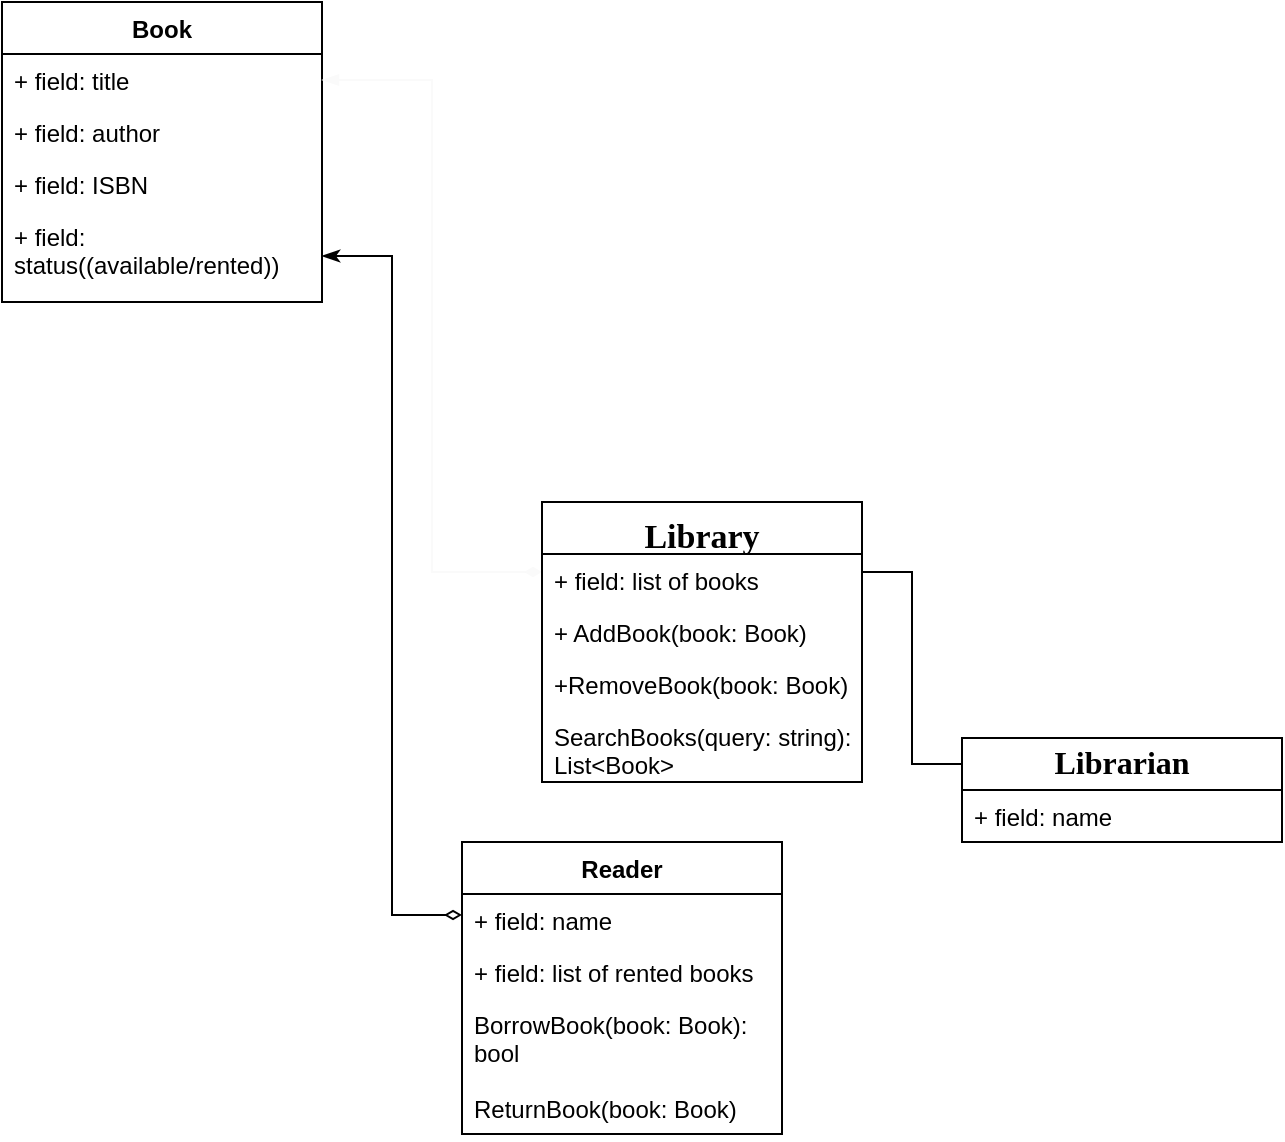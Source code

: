 <mxfile version="24.6.4" type="device" pages="2">
  <diagram name="Страница — 1" id="wqXx6HZkd2bfyDG6O0J_">
    <mxGraphModel dx="1050" dy="621" grid="1" gridSize="10" guides="1" tooltips="1" connect="1" arrows="1" fold="1" page="1" pageScale="1" pageWidth="827" pageHeight="1169" math="0" shadow="0">
      <root>
        <mxCell id="0" />
        <mxCell id="1" parent="0" />
        <mxCell id="cWGE_wNNnHL9LHC1gUun-1" value="Book" style="swimlane;fontStyle=1;align=center;verticalAlign=top;childLayout=stackLayout;horizontal=1;startSize=26;horizontalStack=0;resizeParent=1;resizeParentMax=0;resizeLast=0;collapsible=1;marginBottom=0;whiteSpace=wrap;html=1;" parent="1" vertex="1">
          <mxGeometry x="40" y="30" width="160" height="150" as="geometry" />
        </mxCell>
        <mxCell id="cWGE_wNNnHL9LHC1gUun-2" value="+ field: title" style="text;strokeColor=none;fillColor=none;align=left;verticalAlign=top;spacingLeft=4;spacingRight=4;overflow=hidden;rotatable=0;points=[[0,0.5],[1,0.5]];portConstraint=eastwest;whiteSpace=wrap;html=1;" parent="cWGE_wNNnHL9LHC1gUun-1" vertex="1">
          <mxGeometry y="26" width="160" height="26" as="geometry" />
        </mxCell>
        <mxCell id="cWGE_wNNnHL9LHC1gUun-8" value="+ field: author" style="text;strokeColor=none;fillColor=none;align=left;verticalAlign=top;spacingLeft=4;spacingRight=4;overflow=hidden;rotatable=0;points=[[0,0.5],[1,0.5]];portConstraint=eastwest;whiteSpace=wrap;html=1;" parent="cWGE_wNNnHL9LHC1gUun-1" vertex="1">
          <mxGeometry y="52" width="160" height="26" as="geometry" />
        </mxCell>
        <mxCell id="cWGE_wNNnHL9LHC1gUun-7" value="+ field: ISBN" style="text;strokeColor=none;fillColor=none;align=left;verticalAlign=top;spacingLeft=4;spacingRight=4;overflow=hidden;rotatable=0;points=[[0,0.5],[1,0.5]];portConstraint=eastwest;whiteSpace=wrap;html=1;" parent="cWGE_wNNnHL9LHC1gUun-1" vertex="1">
          <mxGeometry y="78" width="160" height="26" as="geometry" />
        </mxCell>
        <mxCell id="cWGE_wNNnHL9LHC1gUun-6" value="+ field: status((available/rented))" style="text;strokeColor=none;fillColor=none;align=left;verticalAlign=top;spacingLeft=4;spacingRight=4;overflow=hidden;rotatable=0;points=[[0,0.5],[1,0.5]];portConstraint=eastwest;whiteSpace=wrap;html=1;" parent="cWGE_wNNnHL9LHC1gUun-1" vertex="1">
          <mxGeometry y="104" width="160" height="46" as="geometry" />
        </mxCell>
        <mxCell id="cWGE_wNNnHL9LHC1gUun-25" style="edgeStyle=orthogonalEdgeStyle;rounded=0;orthogonalLoop=1;jettySize=auto;html=1;exitX=0;exitY=0.25;exitDx=0;exitDy=0;entryX=1;entryY=0.5;entryDx=0;entryDy=0;endArrow=classicThin;endFill=1;startArrow=diamondThin;startFill=0;" parent="1" source="cWGE_wNNnHL9LHC1gUun-9" target="cWGE_wNNnHL9LHC1gUun-6" edge="1">
          <mxGeometry relative="1" as="geometry">
            <mxPoint x="390" y="120" as="targetPoint" />
          </mxGeometry>
        </mxCell>
        <mxCell id="cWGE_wNNnHL9LHC1gUun-9" value="Reader" style="swimlane;fontStyle=1;align=center;verticalAlign=top;childLayout=stackLayout;horizontal=1;startSize=26;horizontalStack=0;resizeParent=1;resizeParentMax=0;resizeLast=0;collapsible=1;marginBottom=0;whiteSpace=wrap;html=1;" parent="1" vertex="1">
          <mxGeometry x="270" y="450" width="160" height="146" as="geometry" />
        </mxCell>
        <mxCell id="cWGE_wNNnHL9LHC1gUun-10" value="+ field: name" style="text;strokeColor=none;fillColor=none;align=left;verticalAlign=top;spacingLeft=4;spacingRight=4;overflow=hidden;rotatable=0;points=[[0,0.5],[1,0.5]];portConstraint=eastwest;whiteSpace=wrap;html=1;" parent="cWGE_wNNnHL9LHC1gUun-9" vertex="1">
          <mxGeometry y="26" width="160" height="26" as="geometry" />
        </mxCell>
        <mxCell id="cWGE_wNNnHL9LHC1gUun-11" value="+ field: list of rented books" style="text;strokeColor=none;fillColor=none;align=left;verticalAlign=top;spacingLeft=4;spacingRight=4;overflow=hidden;rotatable=0;points=[[0,0.5],[1,0.5]];portConstraint=eastwest;whiteSpace=wrap;html=1;" parent="cWGE_wNNnHL9LHC1gUun-9" vertex="1">
          <mxGeometry y="52" width="160" height="26" as="geometry" />
        </mxCell>
        <mxCell id="cWGE_wNNnHL9LHC1gUun-31" value="BorrowBook(book: Book): bool&amp;nbsp;" style="text;strokeColor=none;fillColor=none;align=left;verticalAlign=top;spacingLeft=4;spacingRight=4;overflow=hidden;rotatable=0;points=[[0,0.5],[1,0.5]];portConstraint=eastwest;whiteSpace=wrap;html=1;" parent="cWGE_wNNnHL9LHC1gUun-9" vertex="1">
          <mxGeometry y="78" width="160" height="42" as="geometry" />
        </mxCell>
        <mxCell id="cWGE_wNNnHL9LHC1gUun-30" value="ReturnBook(book: Book)" style="text;strokeColor=none;fillColor=none;align=left;verticalAlign=top;spacingLeft=4;spacingRight=4;overflow=hidden;rotatable=0;points=[[0,0.5],[1,0.5]];portConstraint=eastwest;whiteSpace=wrap;html=1;" parent="cWGE_wNNnHL9LHC1gUun-9" vertex="1">
          <mxGeometry y="120" width="160" height="26" as="geometry" />
        </mxCell>
        <mxCell id="cWGE_wNNnHL9LHC1gUun-26" style="edgeStyle=orthogonalEdgeStyle;rounded=0;orthogonalLoop=1;jettySize=auto;html=1;exitX=0;exitY=0.25;exitDx=0;exitDy=0;entryX=1;entryY=0.25;entryDx=0;entryDy=0;endArrow=none;endFill=0;" parent="1" source="cWGE_wNNnHL9LHC1gUun-16" target="cWGE_wNNnHL9LHC1gUun-21" edge="1">
          <mxGeometry relative="1" as="geometry" />
        </mxCell>
        <mxCell id="cWGE_wNNnHL9LHC1gUun-16" value="&lt;div style=&quot;&quot;&gt;&lt;b style=&quot;background-color: initial;&quot;&gt;&lt;span style=&quot;line-height: 107%; font-family: &amp;quot;Times New Roman&amp;quot;, serif;&quot; lang=&quot;EN-US&quot;&gt;&lt;font style=&quot;font-size: 16px;&quot;&gt;Librarian&lt;/font&gt;&lt;/span&gt;&lt;/b&gt;&lt;/div&gt;&lt;span style=&quot;font-size:14.0pt;line-height:107%;font-family:&amp;quot;Times New Roman&amp;quot;,serif;&lt;br/&gt;mso-fareast-font-family:Calibri;mso-fareast-theme-font:minor-latin;mso-ansi-language:&lt;br/&gt;EN-US;mso-fareast-language:EN-US;mso-bidi-language:AR-SA;mso-bidi-font-style:&lt;br/&gt;italic&quot; lang=&quot;EN-US&quot;&gt;&lt;/span&gt;" style="swimlane;fontStyle=1;align=center;verticalAlign=top;childLayout=stackLayout;horizontal=1;startSize=26;horizontalStack=0;resizeParent=1;resizeParentMax=0;resizeLast=0;collapsible=1;marginBottom=0;whiteSpace=wrap;html=1;" parent="1" vertex="1">
          <mxGeometry x="520" y="398" width="160" height="52" as="geometry" />
        </mxCell>
        <mxCell id="cWGE_wNNnHL9LHC1gUun-17" value="+ field: name" style="text;strokeColor=none;fillColor=none;align=left;verticalAlign=top;spacingLeft=4;spacingRight=4;overflow=hidden;rotatable=0;points=[[0,0.5],[1,0.5]];portConstraint=eastwest;whiteSpace=wrap;html=1;" parent="cWGE_wNNnHL9LHC1gUun-16" vertex="1">
          <mxGeometry y="26" width="160" height="26" as="geometry" />
        </mxCell>
        <mxCell id="cWGE_wNNnHL9LHC1gUun-24" style="edgeStyle=orthogonalEdgeStyle;rounded=0;orthogonalLoop=1;jettySize=auto;html=1;exitX=0;exitY=0.25;exitDx=0;exitDy=0;entryX=1;entryY=0.5;entryDx=0;entryDy=0;endArrow=blockThin;endFill=1;startArrow=diamondThin;startFill=1;strokeColor=#FAFAFA;" parent="1" source="cWGE_wNNnHL9LHC1gUun-21" target="cWGE_wNNnHL9LHC1gUun-2" edge="1">
          <mxGeometry relative="1" as="geometry" />
        </mxCell>
        <mxCell id="cWGE_wNNnHL9LHC1gUun-21" value="&lt;div style=&quot;text-align: left;&quot;&gt;&lt;b&gt;&lt;span style=&quot;line-height: 107%; font-family: &amp;quot;Times New Roman&amp;quot;, serif;&quot; lang=&quot;EN-US&quot;&gt;&lt;font style=&quot;font-size: 17px;&quot;&gt;Library&lt;/font&gt;&lt;/span&gt;&lt;/b&gt;&lt;span style=&quot;font-size:14.0pt;line-height:107%;font-family:&amp;quot;Times New Roman&amp;quot;,serif;&lt;br/&gt;mso-fareast-font-family:Calibri;mso-fareast-theme-font:minor-latin;mso-ansi-language:&lt;br/&gt;EN-US;mso-fareast-language:EN-US;mso-bidi-language:AR-SA;mso-bidi-font-style:&lt;br/&gt;italic&quot; lang=&quot;EN-US&quot;&gt;&lt;/span&gt;&lt;br&gt;&lt;/div&gt;&lt;span style=&quot;font-size:14.0pt;line-height:107%;font-family:&amp;quot;Times New Roman&amp;quot;,serif;&lt;br/&gt;mso-fareast-font-family:Calibri;mso-fareast-theme-font:minor-latin;mso-ansi-language:&lt;br/&gt;EN-US;mso-fareast-language:EN-US;mso-bidi-language:AR-SA;mso-bidi-font-style:&lt;br/&gt;italic&quot; lang=&quot;EN-US&quot;&gt;&lt;/span&gt;" style="swimlane;fontStyle=1;align=center;verticalAlign=top;childLayout=stackLayout;horizontal=1;startSize=26;horizontalStack=0;resizeParent=1;resizeParentMax=0;resizeLast=0;collapsible=1;marginBottom=0;whiteSpace=wrap;html=1;" parent="1" vertex="1">
          <mxGeometry x="310" y="280" width="160" height="140" as="geometry" />
        </mxCell>
        <mxCell id="cWGE_wNNnHL9LHC1gUun-22" value="+ field: list of books" style="text;strokeColor=none;fillColor=none;align=left;verticalAlign=top;spacingLeft=4;spacingRight=4;overflow=hidden;rotatable=0;points=[[0,0.5],[1,0.5]];portConstraint=eastwest;whiteSpace=wrap;html=1;" parent="cWGE_wNNnHL9LHC1gUun-21" vertex="1">
          <mxGeometry y="26" width="160" height="26" as="geometry" />
        </mxCell>
        <mxCell id="cWGE_wNNnHL9LHC1gUun-27" value="+ AddBook(book: Book)&amp;nbsp;" style="text;strokeColor=none;fillColor=none;align=left;verticalAlign=top;spacingLeft=4;spacingRight=4;overflow=hidden;rotatable=0;points=[[0,0.5],[1,0.5]];portConstraint=eastwest;whiteSpace=wrap;html=1;" parent="cWGE_wNNnHL9LHC1gUun-21" vertex="1">
          <mxGeometry y="52" width="160" height="26" as="geometry" />
        </mxCell>
        <mxCell id="cWGE_wNNnHL9LHC1gUun-28" value="+RemoveBook(book: Book)" style="text;strokeColor=none;fillColor=none;align=left;verticalAlign=top;spacingLeft=4;spacingRight=4;overflow=hidden;rotatable=0;points=[[0,0.5],[1,0.5]];portConstraint=eastwest;whiteSpace=wrap;html=1;" parent="cWGE_wNNnHL9LHC1gUun-21" vertex="1">
          <mxGeometry y="78" width="160" height="26" as="geometry" />
        </mxCell>
        <mxCell id="cWGE_wNNnHL9LHC1gUun-29" value="SearchBooks(query: &lt;span class=&quot;hljs-built_in&quot;&gt;string&lt;/span&gt;): List&amp;lt;Book&amp;gt;" style="text;strokeColor=none;fillColor=none;align=left;verticalAlign=top;spacingLeft=4;spacingRight=4;overflow=hidden;rotatable=0;points=[[0,0.5],[1,0.5]];portConstraint=eastwest;whiteSpace=wrap;html=1;" parent="cWGE_wNNnHL9LHC1gUun-21" vertex="1">
          <mxGeometry y="104" width="160" height="36" as="geometry" />
        </mxCell>
      </root>
    </mxGraphModel>
  </diagram>
  <diagram id="T4SQtkFlKjzSyhAdaaog" name="Страница — 2">
    <mxGraphModel dx="2442" dy="955" grid="1" gridSize="10" guides="1" tooltips="1" connect="1" arrows="1" fold="1" page="1" pageScale="1" pageWidth="827" pageHeight="1169" math="0" shadow="0">
      <root>
        <mxCell id="0" />
        <mxCell id="1" parent="0" />
        <mxCell id="2AwS7G53mEEQsgobXgS5-9" value="" style="group" parent="1" vertex="1" connectable="0">
          <mxGeometry x="360" y="10" width="320" height="320" as="geometry" />
        </mxCell>
        <mxCell id="Y7lKZa2Z6mg2ExQ0MVfJ-1" value="" style="group" vertex="1" connectable="0" parent="2AwS7G53mEEQsgobXgS5-9">
          <mxGeometry width="320" height="250" as="geometry" />
        </mxCell>
        <mxCell id="2AwS7G53mEEQsgobXgS5-1" value="&amp;nbsp;UI (User Interface)&amp;nbsp; &amp;nbsp;&amp;nbsp;" style="html=1;whiteSpace=wrap;" parent="Y7lKZa2Z6mg2ExQ0MVfJ-1" vertex="1">
          <mxGeometry width="320" height="80" as="geometry" />
        </mxCell>
        <mxCell id="2AwS7G53mEEQsgobXgS5-2" value="" style="shape=table;startSize=0;container=1;collapsible=0;childLayout=tableLayout;" parent="Y7lKZa2Z6mg2ExQ0MVfJ-1" vertex="1">
          <mxGeometry y="80" width="320" height="170" as="geometry" />
        </mxCell>
        <mxCell id="2AwS7G53mEEQsgobXgS5-3" value="" style="shape=tableRow;horizontal=0;startSize=0;swimlaneHead=0;swimlaneBody=0;strokeColor=inherit;top=0;left=0;bottom=0;right=0;collapsible=0;dropTarget=0;fillColor=none;points=[[0,0.5],[1,0.5]];portConstraint=eastwest;" parent="2AwS7G53mEEQsgobXgS5-2" vertex="1">
          <mxGeometry width="320" height="50" as="geometry" />
        </mxCell>
        <mxCell id="2AwS7G53mEEQsgobXgS5-4" value="Консольное приложение&amp;nbsp;" style="shape=partialRectangle;html=1;whiteSpace=wrap;connectable=0;strokeColor=inherit;overflow=hidden;fillColor=none;top=0;left=0;bottom=0;right=0;pointerEvents=1;" parent="2AwS7G53mEEQsgobXgS5-3" vertex="1">
          <mxGeometry width="320" height="50" as="geometry">
            <mxRectangle width="320" height="50" as="alternateBounds" />
          </mxGeometry>
        </mxCell>
        <mxCell id="2AwS7G53mEEQsgobXgS5-5" value="" style="shape=tableRow;horizontal=0;startSize=0;swimlaneHead=0;swimlaneBody=0;strokeColor=inherit;top=0;left=0;bottom=0;right=0;collapsible=0;dropTarget=0;fillColor=none;points=[[0,0.5],[1,0.5]];portConstraint=eastwest;" parent="2AwS7G53mEEQsgobXgS5-2" vertex="1">
          <mxGeometry y="50" width="320" height="40" as="geometry" />
        </mxCell>
        <mxCell id="2AwS7G53mEEQsgobXgS5-6" value="Взаимодействует с" style="shape=partialRectangle;html=1;whiteSpace=wrap;connectable=0;strokeColor=inherit;overflow=hidden;fillColor=none;top=0;left=0;bottom=0;right=0;pointerEvents=1;" parent="2AwS7G53mEEQsgobXgS5-5" vertex="1">
          <mxGeometry width="320" height="40" as="geometry">
            <mxRectangle width="320" height="40" as="alternateBounds" />
          </mxGeometry>
        </mxCell>
        <mxCell id="2AwS7G53mEEQsgobXgS5-7" style="shape=tableRow;horizontal=0;startSize=0;swimlaneHead=0;swimlaneBody=0;strokeColor=inherit;top=0;left=0;bottom=0;right=0;collapsible=0;dropTarget=0;fillColor=none;points=[[0,0.5],[1,0.5]];portConstraint=eastwest;" parent="2AwS7G53mEEQsgobXgS5-2" vertex="1">
          <mxGeometry y="90" width="320" height="80" as="geometry" />
        </mxCell>
        <mxCell id="2AwS7G53mEEQsgobXgS5-8" value="&lt;div style=&quot;&quot;&gt;&lt;span style=&quot;background-color: initial;&quot;&gt;IHotelService&lt;/span&gt;&lt;/div&gt;&lt;div style=&quot;&quot;&gt;&lt;span style=&quot;background-color: initial;&quot;&gt;IBookingService&lt;/span&gt;&lt;/div&gt;&lt;div style=&quot;&quot;&gt;&lt;span style=&quot;background-color: initial;&quot;&gt;IPaymentService&lt;/span&gt;&lt;/div&gt;&lt;div style=&quot;&quot;&gt;&lt;span style=&quot;background-color: initial;&quot;&gt;INotificationService&lt;/span&gt;&lt;/div&gt;&lt;div style=&quot;&quot;&gt;&lt;span style=&quot;background-color: initial;&quot;&gt;&amp;nbsp; &amp;nbsp; &amp;nbsp; &amp;nbsp; &amp;nbsp; IUserManagementService&lt;/span&gt;&lt;span style=&quot;background-color: initial;&quot;&gt;&amp;nbsp; &amp;nbsp; &amp;nbsp; &amp;nbsp;&lt;/span&gt;&lt;/div&gt;" style="shape=partialRectangle;html=1;whiteSpace=wrap;connectable=0;strokeColor=inherit;overflow=hidden;fillColor=none;top=0;left=0;bottom=0;right=0;pointerEvents=1;align=center;" parent="2AwS7G53mEEQsgobXgS5-7" vertex="1">
          <mxGeometry width="320" height="80" as="geometry">
            <mxRectangle width="320" height="80" as="alternateBounds" />
          </mxGeometry>
        </mxCell>
        <mxCell id="Y7lKZa2Z6mg2ExQ0MVfJ-2" style="edgeStyle=orthogonalEdgeStyle;rounded=0;orthogonalLoop=1;jettySize=auto;html=1;exitX=0.5;exitY=0;exitDx=0;exitDy=0;entryX=0;entryY=0.5;entryDx=0;entryDy=0;" edge="1" parent="1" source="2AwS7G53mEEQsgobXgS5-10" target="2AwS7G53mEEQsgobXgS5-7">
          <mxGeometry relative="1" as="geometry" />
        </mxCell>
        <mxCell id="2AwS7G53mEEQsgobXgS5-10" value="IHotelService              " style="swimlane;fontStyle=1;align=center;verticalAlign=top;childLayout=stackLayout;horizontal=1;startSize=26;horizontalStack=0;resizeParent=1;resizeParentMax=0;resizeLast=0;collapsible=1;marginBottom=0;whiteSpace=wrap;html=1;" parent="1" vertex="1">
          <mxGeometry x="-250" y="340" width="320" height="86" as="geometry" />
        </mxCell>
        <mxCell id="2AwS7G53mEEQsgobXgS5-11" value="Поиск отелей по критериям  " style="text;strokeColor=none;fillColor=none;align=left;verticalAlign=top;spacingLeft=4;spacingRight=4;overflow=hidden;rotatable=0;points=[[0,0.5],[1,0.5]];portConstraint=eastwest;whiteSpace=wrap;html=1;" parent="2AwS7G53mEEQsgobXgS5-10" vertex="1">
          <mxGeometry y="26" width="320" height="26" as="geometry" />
        </mxCell>
        <mxCell id="2AwS7G53mEEQsgobXgS5-12" value="" style="line;strokeWidth=1;fillColor=none;align=left;verticalAlign=middle;spacingTop=-1;spacingLeft=3;spacingRight=3;rotatable=0;labelPosition=right;points=[];portConstraint=eastwest;strokeColor=inherit;" parent="2AwS7G53mEEQsgobXgS5-10" vertex="1">
          <mxGeometry y="52" width="320" height="8" as="geometry" />
        </mxCell>
        <mxCell id="2AwS7G53mEEQsgobXgS5-13" value="Получение информации о гостиницах" style="text;strokeColor=none;fillColor=none;align=left;verticalAlign=top;spacingLeft=4;spacingRight=4;overflow=hidden;rotatable=0;points=[[0,0.5],[1,0.5]];portConstraint=eastwest;whiteSpace=wrap;html=1;" parent="2AwS7G53mEEQsgobXgS5-10" vertex="1">
          <mxGeometry y="60" width="320" height="26" as="geometry" />
        </mxCell>
        <mxCell id="Y7lKZa2Z6mg2ExQ0MVfJ-6" style="edgeStyle=orthogonalEdgeStyle;rounded=0;orthogonalLoop=1;jettySize=auto;html=1;exitX=0.5;exitY=0;exitDx=0;exitDy=0;" edge="1" parent="1" source="2AwS7G53mEEQsgobXgS5-14">
          <mxGeometry relative="1" as="geometry">
            <mxPoint x="-120" y="440" as="targetPoint" />
          </mxGeometry>
        </mxCell>
        <mxCell id="2AwS7G53mEEQsgobXgS5-14" value="HotelService                             " style="swimlane;fontStyle=1;align=center;verticalAlign=top;childLayout=stackLayout;horizontal=1;startSize=26;horizontalStack=0;resizeParent=1;resizeParentMax=0;resizeLast=0;collapsible=1;marginBottom=0;whiteSpace=wrap;html=1;" parent="1" vertex="1">
          <mxGeometry x="-250" y="520" width="320" height="86" as="geometry" />
        </mxCell>
        <mxCell id="2AwS7G53mEEQsgobXgS5-15" value="Управление отелями   " style="text;strokeColor=none;fillColor=none;align=left;verticalAlign=top;spacingLeft=4;spacingRight=4;overflow=hidden;rotatable=0;points=[[0,0.5],[1,0.5]];portConstraint=eastwest;whiteSpace=wrap;html=1;" parent="2AwS7G53mEEQsgobXgS5-14" vertex="1">
          <mxGeometry y="26" width="320" height="26" as="geometry" />
        </mxCell>
        <mxCell id="2AwS7G53mEEQsgobXgS5-16" value="" style="line;strokeWidth=1;fillColor=none;align=left;verticalAlign=middle;spacingTop=-1;spacingLeft=3;spacingRight=3;rotatable=0;labelPosition=right;points=[];portConstraint=eastwest;strokeColor=inherit;" parent="2AwS7G53mEEQsgobXgS5-14" vertex="1">
          <mxGeometry y="52" width="320" height="8" as="geometry" />
        </mxCell>
        <mxCell id="2AwS7G53mEEQsgobXgS5-17" value="Добавление, удаление, редактирование отелей" style="text;strokeColor=none;fillColor=none;align=left;verticalAlign=top;spacingLeft=4;spacingRight=4;overflow=hidden;rotatable=0;points=[[0,0.5],[1,0.5]];portConstraint=eastwest;whiteSpace=wrap;html=1;" parent="2AwS7G53mEEQsgobXgS5-14" vertex="1">
          <mxGeometry y="60" width="320" height="26" as="geometry" />
        </mxCell>
        <mxCell id="Y7lKZa2Z6mg2ExQ0MVfJ-3" style="edgeStyle=orthogonalEdgeStyle;rounded=0;orthogonalLoop=1;jettySize=auto;html=1;exitX=0.5;exitY=0;exitDx=0;exitDy=0;entryX=0;entryY=0.5;entryDx=0;entryDy=0;" edge="1" parent="1" source="2AwS7G53mEEQsgobXgS5-18" target="2AwS7G53mEEQsgobXgS5-7">
          <mxGeometry relative="1" as="geometry" />
        </mxCell>
        <mxCell id="2AwS7G53mEEQsgobXgS5-18" value="IBookingService                                         " style="swimlane;fontStyle=1;align=center;verticalAlign=top;childLayout=stackLayout;horizontal=1;startSize=26;horizontalStack=0;resizeParent=1;resizeParentMax=0;resizeLast=0;collapsible=1;marginBottom=0;whiteSpace=wrap;html=1;" parent="1" vertex="1">
          <mxGeometry x="160" y="340" width="320" height="86" as="geometry" />
        </mxCell>
        <mxCell id="2AwS7G53mEEQsgobXgS5-19" value="Проверка доступности номеров   " style="text;strokeColor=none;fillColor=none;align=left;verticalAlign=top;spacingLeft=4;spacingRight=4;overflow=hidden;rotatable=0;points=[[0,0.5],[1,0.5]];portConstraint=eastwest;whiteSpace=wrap;html=1;" parent="2AwS7G53mEEQsgobXgS5-18" vertex="1">
          <mxGeometry y="26" width="320" height="26" as="geometry" />
        </mxCell>
        <mxCell id="2AwS7G53mEEQsgobXgS5-20" value="" style="line;strokeWidth=1;fillColor=none;align=left;verticalAlign=middle;spacingTop=-1;spacingLeft=3;spacingRight=3;rotatable=0;labelPosition=right;points=[];portConstraint=eastwest;strokeColor=inherit;" parent="2AwS7G53mEEQsgobXgS5-18" vertex="1">
          <mxGeometry y="52" width="320" height="8" as="geometry" />
        </mxCell>
        <mxCell id="2AwS7G53mEEQsgobXgS5-21" value="Осуществление бронирования" style="text;strokeColor=none;fillColor=none;align=left;verticalAlign=top;spacingLeft=4;spacingRight=4;overflow=hidden;rotatable=0;points=[[0,0.5],[1,0.5]];portConstraint=eastwest;whiteSpace=wrap;html=1;" parent="2AwS7G53mEEQsgobXgS5-18" vertex="1">
          <mxGeometry y="60" width="320" height="26" as="geometry" />
        </mxCell>
        <mxCell id="Y7lKZa2Z6mg2ExQ0MVfJ-7" style="edgeStyle=orthogonalEdgeStyle;rounded=0;orthogonalLoop=1;jettySize=auto;html=1;exitX=0.5;exitY=0;exitDx=0;exitDy=0;" edge="1" parent="1" source="2AwS7G53mEEQsgobXgS5-22">
          <mxGeometry relative="1" as="geometry">
            <mxPoint x="300" y="440" as="targetPoint" />
          </mxGeometry>
        </mxCell>
        <mxCell id="2AwS7G53mEEQsgobXgS5-22" value="BookingService                                                      " style="swimlane;fontStyle=1;align=center;verticalAlign=top;childLayout=stackLayout;horizontal=1;startSize=26;horizontalStack=0;resizeParent=1;resizeParentMax=0;resizeLast=0;collapsible=1;marginBottom=0;whiteSpace=wrap;html=1;" parent="1" vertex="1">
          <mxGeometry x="160" y="520" width="320" height="86" as="geometry" />
        </mxCell>
        <mxCell id="2AwS7G53mEEQsgobXgS5-23" value="Логика бронирования номеров     " style="text;strokeColor=none;fillColor=none;align=left;verticalAlign=top;spacingLeft=4;spacingRight=4;overflow=hidden;rotatable=0;points=[[0,0.5],[1,0.5]];portConstraint=eastwest;whiteSpace=wrap;html=1;" parent="2AwS7G53mEEQsgobXgS5-22" vertex="1">
          <mxGeometry y="26" width="320" height="26" as="geometry" />
        </mxCell>
        <mxCell id="2AwS7G53mEEQsgobXgS5-24" value="" style="line;strokeWidth=1;fillColor=none;align=left;verticalAlign=middle;spacingTop=-1;spacingLeft=3;spacingRight=3;rotatable=0;labelPosition=right;points=[];portConstraint=eastwest;strokeColor=inherit;" parent="2AwS7G53mEEQsgobXgS5-22" vertex="1">
          <mxGeometry y="52" width="320" height="8" as="geometry" />
        </mxCell>
        <mxCell id="2AwS7G53mEEQsgobXgS5-25" value="Хранение данных о бронированиях" style="text;strokeColor=none;fillColor=none;align=left;verticalAlign=top;spacingLeft=4;spacingRight=4;overflow=hidden;rotatable=0;points=[[0,0.5],[1,0.5]];portConstraint=eastwest;whiteSpace=wrap;html=1;" parent="2AwS7G53mEEQsgobXgS5-22" vertex="1">
          <mxGeometry y="60" width="320" height="26" as="geometry" />
        </mxCell>
        <mxCell id="Y7lKZa2Z6mg2ExQ0MVfJ-4" style="edgeStyle=orthogonalEdgeStyle;rounded=0;orthogonalLoop=1;jettySize=auto;html=1;exitX=0.5;exitY=0;exitDx=0;exitDy=0;entryX=1;entryY=0.5;entryDx=0;entryDy=0;" edge="1" parent="1" source="2AwS7G53mEEQsgobXgS5-26" target="2AwS7G53mEEQsgobXgS5-7">
          <mxGeometry relative="1" as="geometry" />
        </mxCell>
        <mxCell id="2AwS7G53mEEQsgobXgS5-26" value="IPaymentService                                                                  " style="swimlane;fontStyle=1;align=center;verticalAlign=top;childLayout=stackLayout;horizontal=1;startSize=26;horizontalStack=0;resizeParent=1;resizeParentMax=0;resizeLast=0;collapsible=1;marginBottom=0;whiteSpace=wrap;html=1;" parent="1" vertex="1">
          <mxGeometry x="560" y="340" width="320" height="86" as="geometry" />
        </mxCell>
        <mxCell id="2AwS7G53mEEQsgobXgS5-27" value="Обработка платежей      " style="text;strokeColor=none;fillColor=none;align=left;verticalAlign=top;spacingLeft=4;spacingRight=4;overflow=hidden;rotatable=0;points=[[0,0.5],[1,0.5]];portConstraint=eastwest;whiteSpace=wrap;html=1;" parent="2AwS7G53mEEQsgobXgS5-26" vertex="1">
          <mxGeometry y="26" width="320" height="26" as="geometry" />
        </mxCell>
        <mxCell id="2AwS7G53mEEQsgobXgS5-28" value="" style="line;strokeWidth=1;fillColor=none;align=left;verticalAlign=middle;spacingTop=-1;spacingLeft=3;spacingRight=3;rotatable=0;labelPosition=right;points=[];portConstraint=eastwest;strokeColor=inherit;" parent="2AwS7G53mEEQsgobXgS5-26" vertex="1">
          <mxGeometry y="52" width="320" height="8" as="geometry" />
        </mxCell>
        <mxCell id="2AwS7G53mEEQsgobXgS5-29" value="Подтверждение оплаты " style="text;strokeColor=none;fillColor=none;align=left;verticalAlign=top;spacingLeft=4;spacingRight=4;overflow=hidden;rotatable=0;points=[[0,0.5],[1,0.5]];portConstraint=eastwest;whiteSpace=wrap;html=1;" parent="2AwS7G53mEEQsgobXgS5-26" vertex="1">
          <mxGeometry y="60" width="320" height="26" as="geometry" />
        </mxCell>
        <mxCell id="Y7lKZa2Z6mg2ExQ0MVfJ-8" style="edgeStyle=orthogonalEdgeStyle;rounded=0;orthogonalLoop=1;jettySize=auto;html=1;exitX=0.5;exitY=0;exitDx=0;exitDy=0;" edge="1" parent="1" source="2AwS7G53mEEQsgobXgS5-30">
          <mxGeometry relative="1" as="geometry">
            <mxPoint x="680" y="440" as="targetPoint" />
          </mxGeometry>
        </mxCell>
        <mxCell id="2AwS7G53mEEQsgobXgS5-30" value="PaymentService                                                                               " style="swimlane;fontStyle=1;align=center;verticalAlign=top;childLayout=stackLayout;horizontal=1;startSize=26;horizontalStack=0;resizeParent=1;resizeParentMax=0;resizeLast=0;collapsible=1;marginBottom=0;whiteSpace=wrap;html=1;" parent="1" vertex="1">
          <mxGeometry x="560" y="520" width="320" height="86" as="geometry" />
        </mxCell>
        <mxCell id="2AwS7G53mEEQsgobXgS5-31" value="Интеграция с платежными системами      " style="text;strokeColor=none;fillColor=none;align=left;verticalAlign=top;spacingLeft=4;spacingRight=4;overflow=hidden;rotatable=0;points=[[0,0.5],[1,0.5]];portConstraint=eastwest;whiteSpace=wrap;html=1;" parent="2AwS7G53mEEQsgobXgS5-30" vertex="1">
          <mxGeometry y="26" width="320" height="26" as="geometry" />
        </mxCell>
        <mxCell id="2AwS7G53mEEQsgobXgS5-32" value="" style="line;strokeWidth=1;fillColor=none;align=left;verticalAlign=middle;spacingTop=-1;spacingLeft=3;spacingRight=3;rotatable=0;labelPosition=right;points=[];portConstraint=eastwest;strokeColor=inherit;" parent="2AwS7G53mEEQsgobXgS5-30" vertex="1">
          <mxGeometry y="52" width="320" height="8" as="geometry" />
        </mxCell>
        <mxCell id="2AwS7G53mEEQsgobXgS5-33" value="Проверка оплаты  " style="text;strokeColor=none;fillColor=none;align=left;verticalAlign=top;spacingLeft=4;spacingRight=4;overflow=hidden;rotatable=0;points=[[0,0.5],[1,0.5]];portConstraint=eastwest;whiteSpace=wrap;html=1;" parent="2AwS7G53mEEQsgobXgS5-30" vertex="1">
          <mxGeometry y="60" width="320" height="26" as="geometry" />
        </mxCell>
        <mxCell id="Y7lKZa2Z6mg2ExQ0MVfJ-5" style="edgeStyle=orthogonalEdgeStyle;rounded=0;orthogonalLoop=1;jettySize=auto;html=1;exitX=0.5;exitY=0;exitDx=0;exitDy=0;entryX=1;entryY=0.5;entryDx=0;entryDy=0;" edge="1" parent="1" source="2AwS7G53mEEQsgobXgS5-34" target="2AwS7G53mEEQsgobXgS5-7">
          <mxGeometry relative="1" as="geometry" />
        </mxCell>
        <mxCell id="2AwS7G53mEEQsgobXgS5-34" value="INotificationService                                                                               " style="swimlane;fontStyle=1;align=center;verticalAlign=top;childLayout=stackLayout;horizontal=1;startSize=26;horizontalStack=0;resizeParent=1;resizeParentMax=0;resizeLast=0;collapsible=1;marginBottom=0;whiteSpace=wrap;html=1;" parent="1" vertex="1">
          <mxGeometry x="990" y="340" width="320" height="86" as="geometry" />
        </mxCell>
        <mxCell id="2AwS7G53mEEQsgobXgS5-35" value="Отправка уведомлений пользователю      " style="text;strokeColor=none;fillColor=none;align=left;verticalAlign=top;spacingLeft=4;spacingRight=4;overflow=hidden;rotatable=0;points=[[0,0.5],[1,0.5]];portConstraint=eastwest;whiteSpace=wrap;html=1;" parent="2AwS7G53mEEQsgobXgS5-34" vertex="1">
          <mxGeometry y="26" width="320" height="26" as="geometry" />
        </mxCell>
        <mxCell id="2AwS7G53mEEQsgobXgS5-36" value="" style="line;strokeWidth=1;fillColor=none;align=left;verticalAlign=middle;spacingTop=-1;spacingLeft=3;spacingRight=3;rotatable=0;labelPosition=right;points=[];portConstraint=eastwest;strokeColor=inherit;" parent="2AwS7G53mEEQsgobXgS5-34" vertex="1">
          <mxGeometry y="52" width="320" height="8" as="geometry" />
        </mxCell>
        <mxCell id="2AwS7G53mEEQsgobXgS5-37" value="Напоминания о бронированиях  " style="text;strokeColor=none;fillColor=none;align=left;verticalAlign=top;spacingLeft=4;spacingRight=4;overflow=hidden;rotatable=0;points=[[0,0.5],[1,0.5]];portConstraint=eastwest;whiteSpace=wrap;html=1;" parent="2AwS7G53mEEQsgobXgS5-34" vertex="1">
          <mxGeometry y="60" width="320" height="26" as="geometry" />
        </mxCell>
        <mxCell id="Y7lKZa2Z6mg2ExQ0MVfJ-9" style="edgeStyle=orthogonalEdgeStyle;rounded=0;orthogonalLoop=1;jettySize=auto;html=1;exitX=0.5;exitY=0;exitDx=0;exitDy=0;" edge="1" parent="1" source="2AwS7G53mEEQsgobXgS5-38">
          <mxGeometry relative="1" as="geometry">
            <mxPoint x="1120" y="440" as="targetPoint" />
          </mxGeometry>
        </mxCell>
        <mxCell id="2AwS7G53mEEQsgobXgS5-38" value="NotificationService                                                                                       " style="swimlane;fontStyle=1;align=center;verticalAlign=top;childLayout=stackLayout;horizontal=1;startSize=26;horizontalStack=0;resizeParent=1;resizeParentMax=0;resizeLast=0;collapsible=1;marginBottom=0;whiteSpace=wrap;html=1;" parent="1" vertex="1">
          <mxGeometry x="1000" y="510" width="320" height="86" as="geometry" />
        </mxCell>
        <mxCell id="2AwS7G53mEEQsgobXgS5-39" value="Отправка сообщений и уведомлений      " style="text;strokeColor=none;fillColor=none;align=left;verticalAlign=top;spacingLeft=4;spacingRight=4;overflow=hidden;rotatable=0;points=[[0,0.5],[1,0.5]];portConstraint=eastwest;whiteSpace=wrap;html=1;" parent="2AwS7G53mEEQsgobXgS5-38" vertex="1">
          <mxGeometry y="26" width="320" height="26" as="geometry" />
        </mxCell>
        <mxCell id="2AwS7G53mEEQsgobXgS5-40" value="" style="line;strokeWidth=1;fillColor=none;align=left;verticalAlign=middle;spacingTop=-1;spacingLeft=3;spacingRight=3;rotatable=0;labelPosition=right;points=[];portConstraint=eastwest;strokeColor=inherit;" parent="2AwS7G53mEEQsgobXgS5-38" vertex="1">
          <mxGeometry y="52" width="320" height="8" as="geometry" />
        </mxCell>
        <mxCell id="2AwS7G53mEEQsgobXgS5-41" value="Отправка напоминаний  " style="text;strokeColor=none;fillColor=none;align=left;verticalAlign=top;spacingLeft=4;spacingRight=4;overflow=hidden;rotatable=0;points=[[0,0.5],[1,0.5]];portConstraint=eastwest;whiteSpace=wrap;html=1;" parent="2AwS7G53mEEQsgobXgS5-38" vertex="1">
          <mxGeometry y="60" width="320" height="26" as="geometry" />
        </mxCell>
        <mxCell id="Y7lKZa2Z6mg2ExQ0MVfJ-11" style="edgeStyle=orthogonalEdgeStyle;rounded=0;orthogonalLoop=1;jettySize=auto;html=1;exitX=0.5;exitY=0;exitDx=0;exitDy=0;entryX=1;entryY=0.5;entryDx=0;entryDy=0;" edge="1" parent="1" source="2AwS7G53mEEQsgobXgS5-42" target="2AwS7G53mEEQsgobXgS5-7">
          <mxGeometry relative="1" as="geometry" />
        </mxCell>
        <mxCell id="2AwS7G53mEEQsgobXgS5-42" value="IUserManagementService                                                                                            " style="swimlane;fontStyle=1;align=center;verticalAlign=top;childLayout=stackLayout;horizontal=1;startSize=26;horizontalStack=0;resizeParent=1;resizeParentMax=0;resizeLast=0;collapsible=1;marginBottom=0;whiteSpace=wrap;html=1;" parent="1" vertex="1">
          <mxGeometry x="1370" y="340" width="320" height="86" as="geometry" />
        </mxCell>
        <mxCell id="2AwS7G53mEEQsgobXgS5-43" value="Регистрация и авторизация      " style="text;strokeColor=none;fillColor=none;align=left;verticalAlign=top;spacingLeft=4;spacingRight=4;overflow=hidden;rotatable=0;points=[[0,0.5],[1,0.5]];portConstraint=eastwest;whiteSpace=wrap;html=1;" parent="2AwS7G53mEEQsgobXgS5-42" vertex="1">
          <mxGeometry y="26" width="320" height="26" as="geometry" />
        </mxCell>
        <mxCell id="2AwS7G53mEEQsgobXgS5-44" value="" style="line;strokeWidth=1;fillColor=none;align=left;verticalAlign=middle;spacingTop=-1;spacingLeft=3;spacingRight=3;rotatable=0;labelPosition=right;points=[];portConstraint=eastwest;strokeColor=inherit;" parent="2AwS7G53mEEQsgobXgS5-42" vertex="1">
          <mxGeometry y="52" width="320" height="8" as="geometry" />
        </mxCell>
        <mxCell id="2AwS7G53mEEQsgobXgS5-45" value="Управление данными пользователей  " style="text;strokeColor=none;fillColor=none;align=left;verticalAlign=top;spacingLeft=4;spacingRight=4;overflow=hidden;rotatable=0;points=[[0,0.5],[1,0.5]];portConstraint=eastwest;whiteSpace=wrap;html=1;" parent="2AwS7G53mEEQsgobXgS5-42" vertex="1">
          <mxGeometry y="60" width="320" height="26" as="geometry" />
        </mxCell>
        <mxCell id="Y7lKZa2Z6mg2ExQ0MVfJ-10" style="edgeStyle=orthogonalEdgeStyle;rounded=0;orthogonalLoop=1;jettySize=auto;html=1;exitX=0.5;exitY=0;exitDx=0;exitDy=0;" edge="1" parent="1" source="2AwS7G53mEEQsgobXgS5-46">
          <mxGeometry relative="1" as="geometry">
            <mxPoint x="1520" y="440" as="targetPoint" />
          </mxGeometry>
        </mxCell>
        <mxCell id="2AwS7G53mEEQsgobXgS5-46" value="UserManagementService                                                                                                  " style="swimlane;fontStyle=1;align=center;verticalAlign=top;childLayout=stackLayout;horizontal=1;startSize=26;horizontalStack=0;resizeParent=1;resizeParentMax=0;resizeLast=0;collapsible=1;marginBottom=0;whiteSpace=wrap;html=1;" parent="1" vertex="1">
          <mxGeometry x="1370" y="520" width="320" height="112" as="geometry" />
        </mxCell>
        <mxCell id="2AwS7G53mEEQsgobXgS5-47" value="Управление учетными записями      " style="text;strokeColor=none;fillColor=none;align=left;verticalAlign=top;spacingLeft=4;spacingRight=4;overflow=hidden;rotatable=0;points=[[0,0.5],[1,0.5]];portConstraint=eastwest;whiteSpace=wrap;html=1;" parent="2AwS7G53mEEQsgobXgS5-46" vertex="1">
          <mxGeometry y="26" width="320" height="26" as="geometry" />
        </mxCell>
        <mxCell id="2AwS7G53mEEQsgobXgS5-48" value="" style="line;strokeWidth=1;fillColor=none;align=left;verticalAlign=middle;spacingTop=-1;spacingLeft=3;spacingRight=3;rotatable=0;labelPosition=right;points=[];portConstraint=eastwest;strokeColor=inherit;" parent="2AwS7G53mEEQsgobXgS5-46" vertex="1">
          <mxGeometry y="52" width="320" height="8" as="geometry" />
        </mxCell>
        <mxCell id="2AwS7G53mEEQsgobXgS5-49" value="Обработка запросов на регистрацию  " style="text;strokeColor=none;fillColor=none;align=left;verticalAlign=top;spacingLeft=4;spacingRight=4;overflow=hidden;rotatable=0;points=[[0,0.5],[1,0.5]];portConstraint=eastwest;whiteSpace=wrap;html=1;" parent="2AwS7G53mEEQsgobXgS5-46" vertex="1">
          <mxGeometry y="60" width="320" height="26" as="geometry" />
        </mxCell>
        <mxCell id="2AwS7G53mEEQsgobXgS5-50" value="Подтверждение входа пользователей" style="text;strokeColor=none;fillColor=none;align=left;verticalAlign=top;spacingLeft=4;spacingRight=4;overflow=hidden;rotatable=0;points=[[0,0.5],[1,0.5]];portConstraint=eastwest;whiteSpace=wrap;html=1;" parent="2AwS7G53mEEQsgobXgS5-46" vertex="1">
          <mxGeometry y="86" width="320" height="26" as="geometry" />
        </mxCell>
      </root>
    </mxGraphModel>
  </diagram>
</mxfile>
